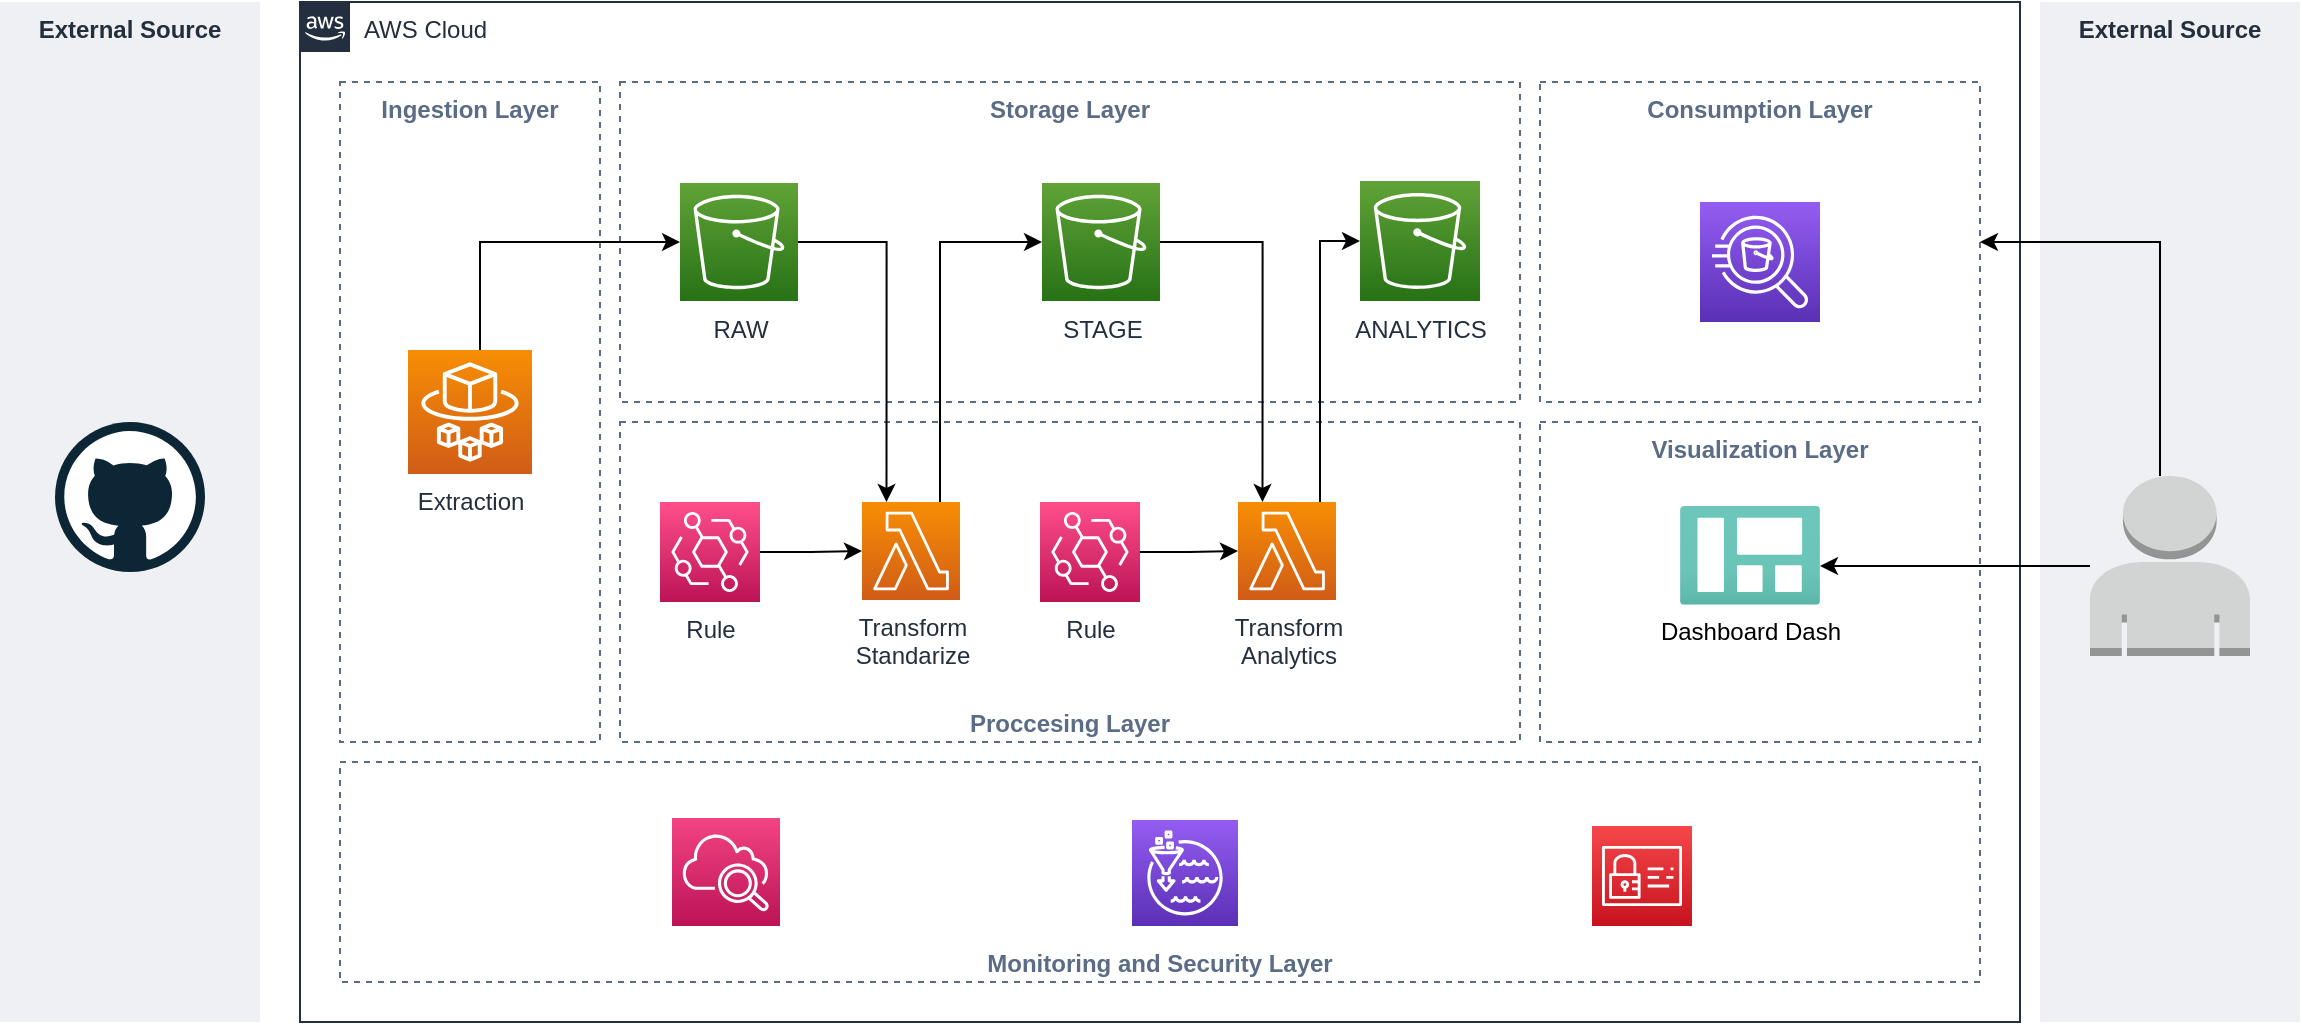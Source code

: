 <mxfile version="20.7.4" type="device" pages="4"><diagram id="33RznSQVpfEAPzPeGFZ_" name="1-architecture"><mxGraphModel dx="2284" dy="778" grid="1" gridSize="10" guides="1" tooltips="1" connect="1" arrows="1" fold="1" page="1" pageScale="1" pageWidth="850" pageHeight="1100" math="0" shadow="0"><root><mxCell id="0"/><mxCell id="1" parent="0"/><mxCell id="nJi-VHl4mWvmM4uqkqEZ-1" value="AWS Cloud" style="points=[[0,0],[0.25,0],[0.5,0],[0.75,0],[1,0],[1,0.25],[1,0.5],[1,0.75],[1,1],[0.75,1],[0.5,1],[0.25,1],[0,1],[0,0.75],[0,0.5],[0,0.25]];outlineConnect=0;gradientColor=none;html=1;whiteSpace=wrap;fontSize=12;fontStyle=0;container=1;pointerEvents=0;collapsible=0;recursiveResize=0;shape=mxgraph.aws4.group;grIcon=mxgraph.aws4.group_aws_cloud_alt;strokeColor=#232F3E;fillColor=none;verticalAlign=top;align=left;spacingLeft=30;fontColor=#232F3E;dashed=0;" parent="1" vertex="1"><mxGeometry x="90" y="70" width="860" height="510" as="geometry"/></mxCell><mxCell id="nJi-VHl4mWvmM4uqkqEZ-3" value="Ingestion Layer" style="fillColor=none;strokeColor=#5A6C86;dashed=1;verticalAlign=top;fontStyle=1;fontColor=#5A6C86;" parent="nJi-VHl4mWvmM4uqkqEZ-1" vertex="1"><mxGeometry x="20" y="40" width="130" height="330" as="geometry"/></mxCell><mxCell id="nJi-VHl4mWvmM4uqkqEZ-4" value="Storage Layer" style="fillColor=none;strokeColor=#5A6C86;dashed=1;verticalAlign=top;fontStyle=1;fontColor=#5A6C86;" parent="nJi-VHl4mWvmM4uqkqEZ-1" vertex="1"><mxGeometry x="160" y="40" width="450" height="160" as="geometry"/></mxCell><mxCell id="nJi-VHl4mWvmM4uqkqEZ-5" value="Proccesing Layer" style="fillColor=none;strokeColor=#5A6C86;dashed=1;verticalAlign=bottom;fontStyle=1;fontColor=#5A6C86;" parent="nJi-VHl4mWvmM4uqkqEZ-1" vertex="1"><mxGeometry x="160" y="210" width="450" height="160" as="geometry"/></mxCell><mxCell id="nJi-VHl4mWvmM4uqkqEZ-6" value="Consumption Layer" style="fillColor=none;strokeColor=#5A6C86;dashed=1;verticalAlign=top;fontStyle=1;fontColor=#5A6C86;" parent="nJi-VHl4mWvmM4uqkqEZ-1" vertex="1"><mxGeometry x="620" y="40" width="220" height="160" as="geometry"/></mxCell><mxCell id="nJi-VHl4mWvmM4uqkqEZ-7" value="Visualization Layer" style="fillColor=none;strokeColor=#5A6C86;dashed=1;verticalAlign=top;fontStyle=1;fontColor=#5A6C86;" parent="nJi-VHl4mWvmM4uqkqEZ-1" vertex="1"><mxGeometry x="620" y="210" width="220" height="160" as="geometry"/></mxCell><mxCell id="UvIXe45ZHgewh14DKnzs-14" style="edgeStyle=orthogonalEdgeStyle;rounded=0;orthogonalLoop=1;jettySize=auto;html=1;entryX=0.25;entryY=0;entryDx=0;entryDy=0;entryPerimeter=0;" parent="nJi-VHl4mWvmM4uqkqEZ-1" source="nJi-VHl4mWvmM4uqkqEZ-10" target="nJi-VHl4mWvmM4uqkqEZ-14" edge="1"><mxGeometry relative="1" as="geometry"/></mxCell><mxCell id="nJi-VHl4mWvmM4uqkqEZ-10" value="RAW" style="sketch=0;points=[[0,0,0],[0.25,0,0],[0.5,0,0],[0.75,0,0],[1,0,0],[0,1,0],[0.25,1,0],[0.5,1,0],[0.75,1,0],[1,1,0],[0,0.25,0],[0,0.5,0],[0,0.75,0],[1,0.25,0],[1,0.5,0],[1,0.75,0]];outlineConnect=0;fontColor=#232F3E;gradientColor=#60A337;gradientDirection=north;fillColor=#277116;strokeColor=#ffffff;dashed=0;verticalLabelPosition=bottom;verticalAlign=top;align=center;html=1;fontSize=12;fontStyle=0;aspect=fixed;shape=mxgraph.aws4.resourceIcon;resIcon=mxgraph.aws4.s3;" parent="nJi-VHl4mWvmM4uqkqEZ-1" vertex="1"><mxGeometry x="190" y="90.5" width="59" height="59" as="geometry"/></mxCell><mxCell id="UvIXe45ZHgewh14DKnzs-16" style="edgeStyle=orthogonalEdgeStyle;rounded=0;orthogonalLoop=1;jettySize=auto;html=1;entryX=0.25;entryY=0;entryDx=0;entryDy=0;entryPerimeter=0;" parent="nJi-VHl4mWvmM4uqkqEZ-1" source="nJi-VHl4mWvmM4uqkqEZ-11" target="nJi-VHl4mWvmM4uqkqEZ-19" edge="1"><mxGeometry relative="1" as="geometry"/></mxCell><mxCell id="nJi-VHl4mWvmM4uqkqEZ-11" value="STAGE" style="sketch=0;points=[[0,0,0],[0.25,0,0],[0.5,0,0],[0.75,0,0],[1,0,0],[0,1,0],[0.25,1,0],[0.5,1,0],[0.75,1,0],[1,1,0],[0,0.25,0],[0,0.5,0],[0,0.75,0],[1,0.25,0],[1,0.5,0],[1,0.75,0]];outlineConnect=0;fontColor=#232F3E;gradientColor=#60A337;gradientDirection=north;fillColor=#277116;strokeColor=#ffffff;dashed=0;verticalLabelPosition=bottom;verticalAlign=top;align=center;html=1;fontSize=12;fontStyle=0;aspect=fixed;shape=mxgraph.aws4.resourceIcon;resIcon=mxgraph.aws4.s3;" parent="nJi-VHl4mWvmM4uqkqEZ-1" vertex="1"><mxGeometry x="371" y="90.5" width="59" height="59" as="geometry"/></mxCell><mxCell id="nJi-VHl4mWvmM4uqkqEZ-12" value="ANALYTICS" style="sketch=0;points=[[0,0,0],[0.25,0,0],[0.5,0,0],[0.75,0,0],[1,0,0],[0,1,0],[0.25,1,0],[0.5,1,0],[0.75,1,0],[1,1,0],[0,0.25,0],[0,0.5,0],[0,0.75,0],[1,0.25,0],[1,0.5,0],[1,0.75,0]];outlineConnect=0;fontColor=#232F3E;gradientColor=#60A337;gradientDirection=north;fillColor=#277116;strokeColor=#ffffff;dashed=0;verticalLabelPosition=bottom;verticalAlign=top;align=center;html=1;fontSize=12;fontStyle=0;aspect=fixed;shape=mxgraph.aws4.resourceIcon;resIcon=mxgraph.aws4.s3;" parent="nJi-VHl4mWvmM4uqkqEZ-1" vertex="1"><mxGeometry x="530" y="89.5" width="60" height="60" as="geometry"/></mxCell><mxCell id="UvIXe45ZHgewh14DKnzs-15" style="edgeStyle=orthogonalEdgeStyle;rounded=0;orthogonalLoop=1;jettySize=auto;html=1;entryX=0;entryY=0.5;entryDx=0;entryDy=0;entryPerimeter=0;" parent="nJi-VHl4mWvmM4uqkqEZ-1" source="nJi-VHl4mWvmM4uqkqEZ-14" target="nJi-VHl4mWvmM4uqkqEZ-11" edge="1"><mxGeometry relative="1" as="geometry"><Array as="points"><mxPoint x="320" y="120"/></Array></mxGeometry></mxCell><mxCell id="nJi-VHl4mWvmM4uqkqEZ-14" value="Transform&lt;br&gt;Standarize" style="sketch=0;points=[[0,0,0],[0.25,0,0],[0.5,0,0],[0.75,0,0],[1,0,0],[0,1,0],[0.25,1,0],[0.5,1,0],[0.75,1,0],[1,1,0],[0,0.25,0],[0,0.5,0],[0,0.75,0],[1,0.25,0],[1,0.5,0],[1,0.75,0]];outlineConnect=0;fontColor=#232F3E;gradientColor=#F78E04;gradientDirection=north;fillColor=#D05C17;strokeColor=#ffffff;dashed=0;verticalLabelPosition=bottom;verticalAlign=top;align=center;html=1;fontSize=12;fontStyle=0;aspect=fixed;shape=mxgraph.aws4.resourceIcon;resIcon=mxgraph.aws4.lambda;" parent="nJi-VHl4mWvmM4uqkqEZ-1" vertex="1"><mxGeometry x="281" y="250" width="49" height="49" as="geometry"/></mxCell><mxCell id="UvIXe45ZHgewh14DKnzs-17" style="edgeStyle=orthogonalEdgeStyle;rounded=0;orthogonalLoop=1;jettySize=auto;html=1;entryX=0;entryY=0.5;entryDx=0;entryDy=0;entryPerimeter=0;" parent="nJi-VHl4mWvmM4uqkqEZ-1" source="nJi-VHl4mWvmM4uqkqEZ-19" target="nJi-VHl4mWvmM4uqkqEZ-12" edge="1"><mxGeometry relative="1" as="geometry"><Array as="points"><mxPoint x="510" y="120"/></Array></mxGeometry></mxCell><mxCell id="nJi-VHl4mWvmM4uqkqEZ-19" value="Transform&lt;br&gt;Analytics" style="sketch=0;points=[[0,0,0],[0.25,0,0],[0.5,0,0],[0.75,0,0],[1,0,0],[0,1,0],[0.25,1,0],[0.5,1,0],[0.75,1,0],[1,1,0],[0,0.25,0],[0,0.5,0],[0,0.75,0],[1,0.25,0],[1,0.5,0],[1,0.75,0]];outlineConnect=0;fontColor=#232F3E;gradientColor=#F78E04;gradientDirection=north;fillColor=#D05C17;strokeColor=#ffffff;dashed=0;verticalLabelPosition=bottom;verticalAlign=top;align=center;html=1;fontSize=12;fontStyle=0;aspect=fixed;shape=mxgraph.aws4.resourceIcon;resIcon=mxgraph.aws4.lambda;" parent="nJi-VHl4mWvmM4uqkqEZ-1" vertex="1"><mxGeometry x="469" y="250" width="49" height="49" as="geometry"/></mxCell><mxCell id="UvIXe45ZHgewh14DKnzs-1" value="Monitoring and Security Layer" style="fillColor=none;strokeColor=#5A6C86;dashed=1;verticalAlign=bottom;fontStyle=1;fontColor=#5A6C86;" parent="nJi-VHl4mWvmM4uqkqEZ-1" vertex="1"><mxGeometry x="20" y="380" width="820" height="110" as="geometry"/></mxCell><mxCell id="UvIXe45ZHgewh14DKnzs-3" style="edgeStyle=orthogonalEdgeStyle;rounded=0;orthogonalLoop=1;jettySize=auto;html=1;entryX=0;entryY=0.5;entryDx=0;entryDy=0;entryPerimeter=0;" parent="nJi-VHl4mWvmM4uqkqEZ-1" source="UvIXe45ZHgewh14DKnzs-2" target="nJi-VHl4mWvmM4uqkqEZ-10" edge="1"><mxGeometry relative="1" as="geometry"><Array as="points"><mxPoint x="90" y="120"/></Array></mxGeometry></mxCell><mxCell id="UvIXe45ZHgewh14DKnzs-2" value="Extraction" style="sketch=0;points=[[0,0,0],[0.25,0,0],[0.5,0,0],[0.75,0,0],[1,0,0],[0,1,0],[0.25,1,0],[0.5,1,0],[0.75,1,0],[1,1,0],[0,0.25,0],[0,0.5,0],[0,0.75,0],[1,0.25,0],[1,0.5,0],[1,0.75,0]];outlineConnect=0;fontColor=#232F3E;gradientColor=#F78E04;gradientDirection=north;fillColor=#D05C17;strokeColor=#ffffff;dashed=0;verticalLabelPosition=bottom;verticalAlign=top;align=center;html=1;fontSize=12;fontStyle=0;aspect=fixed;shape=mxgraph.aws4.resourceIcon;resIcon=mxgraph.aws4.fargate;" parent="nJi-VHl4mWvmM4uqkqEZ-1" vertex="1"><mxGeometry x="54" y="174" width="62" height="62" as="geometry"/></mxCell><mxCell id="UvIXe45ZHgewh14DKnzs-5" style="edgeStyle=orthogonalEdgeStyle;rounded=0;orthogonalLoop=1;jettySize=auto;html=1;" parent="nJi-VHl4mWvmM4uqkqEZ-1" source="UvIXe45ZHgewh14DKnzs-4" target="nJi-VHl4mWvmM4uqkqEZ-14" edge="1"><mxGeometry relative="1" as="geometry"/></mxCell><mxCell id="UvIXe45ZHgewh14DKnzs-4" value="Rule" style="sketch=0;points=[[0,0,0],[0.25,0,0],[0.5,0,0],[0.75,0,0],[1,0,0],[0,1,0],[0.25,1,0],[0.5,1,0],[0.75,1,0],[1,1,0],[0,0.25,0],[0,0.5,0],[0,0.75,0],[1,0.25,0],[1,0.5,0],[1,0.75,0]];outlineConnect=0;fontColor=#232F3E;gradientColor=#FF4F8B;gradientDirection=north;fillColor=#BC1356;strokeColor=#ffffff;dashed=0;verticalLabelPosition=bottom;verticalAlign=top;align=center;html=1;fontSize=12;fontStyle=0;aspect=fixed;shape=mxgraph.aws4.resourceIcon;resIcon=mxgraph.aws4.eventbridge;" parent="nJi-VHl4mWvmM4uqkqEZ-1" vertex="1"><mxGeometry x="180" y="250" width="50" height="50" as="geometry"/></mxCell><mxCell id="UvIXe45ZHgewh14DKnzs-7" style="edgeStyle=orthogonalEdgeStyle;rounded=0;orthogonalLoop=1;jettySize=auto;html=1;" parent="nJi-VHl4mWvmM4uqkqEZ-1" source="UvIXe45ZHgewh14DKnzs-6" target="nJi-VHl4mWvmM4uqkqEZ-19" edge="1"><mxGeometry relative="1" as="geometry"/></mxCell><mxCell id="UvIXe45ZHgewh14DKnzs-6" value="Rule" style="sketch=0;points=[[0,0,0],[0.25,0,0],[0.5,0,0],[0.75,0,0],[1,0,0],[0,1,0],[0.25,1,0],[0.5,1,0],[0.75,1,0],[1,1,0],[0,0.25,0],[0,0.5,0],[0,0.75,0],[1,0.25,0],[1,0.5,0],[1,0.75,0]];outlineConnect=0;fontColor=#232F3E;gradientColor=#FF4F8B;gradientDirection=north;fillColor=#BC1356;strokeColor=#ffffff;dashed=0;verticalLabelPosition=bottom;verticalAlign=top;align=center;html=1;fontSize=12;fontStyle=0;aspect=fixed;shape=mxgraph.aws4.resourceIcon;resIcon=mxgraph.aws4.eventbridge;" parent="nJi-VHl4mWvmM4uqkqEZ-1" vertex="1"><mxGeometry x="370" y="250" width="50" height="50" as="geometry"/></mxCell><mxCell id="UvIXe45ZHgewh14DKnzs-8" value="" style="sketch=0;points=[[0,0,0],[0.25,0,0],[0.5,0,0],[0.75,0,0],[1,0,0],[0,1,0],[0.25,1,0],[0.5,1,0],[0.75,1,0],[1,1,0],[0,0.25,0],[0,0.5,0],[0,0.75,0],[1,0.25,0],[1,0.5,0],[1,0.75,0]];points=[[0,0,0],[0.25,0,0],[0.5,0,0],[0.75,0,0],[1,0,0],[0,1,0],[0.25,1,0],[0.5,1,0],[0.75,1,0],[1,1,0],[0,0.25,0],[0,0.5,0],[0,0.75,0],[1,0.25,0],[1,0.5,0],[1,0.75,0]];outlineConnect=0;fontColor=#232F3E;gradientColor=#F34482;gradientDirection=north;fillColor=#BC1356;strokeColor=#ffffff;dashed=0;verticalLabelPosition=bottom;verticalAlign=top;align=center;html=1;fontSize=12;fontStyle=0;aspect=fixed;shape=mxgraph.aws4.resourceIcon;resIcon=mxgraph.aws4.cloudwatch_2;" parent="nJi-VHl4mWvmM4uqkqEZ-1" vertex="1"><mxGeometry x="186" y="408" width="54" height="54" as="geometry"/></mxCell><mxCell id="UvIXe45ZHgewh14DKnzs-9" value="" style="sketch=0;points=[[0,0,0],[0.25,0,0],[0.5,0,0],[0.75,0,0],[1,0,0],[0,1,0],[0.25,1,0],[0.5,1,0],[0.75,1,0],[1,1,0],[0,0.25,0],[0,0.5,0],[0,0.75,0],[1,0.25,0],[1,0.5,0],[1,0.75,0]];outlineConnect=0;fontColor=#232F3E;gradientColor=#945DF2;gradientDirection=north;fillColor=#5A30B5;strokeColor=#ffffff;dashed=0;verticalLabelPosition=bottom;verticalAlign=top;align=center;html=1;fontSize=12;fontStyle=0;aspect=fixed;shape=mxgraph.aws4.resourceIcon;resIcon=mxgraph.aws4.lake_formation;" parent="nJi-VHl4mWvmM4uqkqEZ-1" vertex="1"><mxGeometry x="416" y="409" width="53" height="53" as="geometry"/></mxCell><mxCell id="UvIXe45ZHgewh14DKnzs-10" value="" style="sketch=0;points=[[0,0,0],[0.25,0,0],[0.5,0,0],[0.75,0,0],[1,0,0],[0,1,0],[0.25,1,0],[0.5,1,0],[0.75,1,0],[1,1,0],[0,0.25,0],[0,0.5,0],[0,0.75,0],[1,0.25,0],[1,0.5,0],[1,0.75,0]];outlineConnect=0;fontColor=#232F3E;gradientColor=#F54749;gradientDirection=north;fillColor=#C7131F;strokeColor=#ffffff;dashed=0;verticalLabelPosition=bottom;verticalAlign=top;align=center;html=1;fontSize=12;fontStyle=0;aspect=fixed;shape=mxgraph.aws4.resourceIcon;resIcon=mxgraph.aws4.identity_and_access_management;" parent="nJi-VHl4mWvmM4uqkqEZ-1" vertex="1"><mxGeometry x="646" y="412" width="50" height="50" as="geometry"/></mxCell><mxCell id="UvIXe45ZHgewh14DKnzs-19" value="" style="sketch=0;points=[[0,0,0],[0.25,0,0],[0.5,0,0],[0.75,0,0],[1,0,0],[0,1,0],[0.25,1,0],[0.5,1,0],[0.75,1,0],[1,1,0],[0,0.25,0],[0,0.5,0],[0,0.75,0],[1,0.25,0],[1,0.5,0],[1,0.75,0]];outlineConnect=0;fontColor=#232F3E;gradientColor=#945DF2;gradientDirection=north;fillColor=#5A30B5;strokeColor=#ffffff;dashed=0;verticalLabelPosition=bottom;verticalAlign=top;align=center;html=1;fontSize=12;fontStyle=0;aspect=fixed;shape=mxgraph.aws4.resourceIcon;resIcon=mxgraph.aws4.athena;" parent="nJi-VHl4mWvmM4uqkqEZ-1" vertex="1"><mxGeometry x="700" y="100" width="60" height="60" as="geometry"/></mxCell><mxCell id="_mSdmHYtTw3o3h537AdJ-1" value="Dashboard Dash" style="aspect=fixed;html=1;points=[];align=center;image;fontSize=12;image=img/lib/azure2/general/Dashboard.svg;" vertex="1" parent="nJi-VHl4mWvmM4uqkqEZ-1"><mxGeometry x="690" y="252" width="70" height="49.41" as="geometry"/></mxCell><mxCell id="nJi-VHl4mWvmM4uqkqEZ-2" value="External Source" style="fillColor=#EFF0F3;strokeColor=none;dashed=0;verticalAlign=top;fontStyle=1;fontColor=#232F3D;" parent="1" vertex="1"><mxGeometry x="-60" y="70" width="130" height="510" as="geometry"/></mxCell><mxCell id="nJi-VHl4mWvmM4uqkqEZ-9" value="" style="dashed=0;outlineConnect=0;html=1;align=center;labelPosition=center;verticalLabelPosition=bottom;verticalAlign=top;shape=mxgraph.weblogos.github" parent="1" vertex="1"><mxGeometry x="-32.5" y="280" width="75" height="75" as="geometry"/></mxCell><mxCell id="UvIXe45ZHgewh14DKnzs-22" value="External Source" style="fillColor=#EFF0F3;strokeColor=none;dashed=0;verticalAlign=top;fontStyle=1;fontColor=#232F3D;" parent="1" vertex="1"><mxGeometry x="960" y="70" width="130" height="510" as="geometry"/></mxCell><mxCell id="UvIXe45ZHgewh14DKnzs-27" style="edgeStyle=orthogonalEdgeStyle;rounded=0;orthogonalLoop=1;jettySize=auto;html=1;" parent="1" source="UvIXe45ZHgewh14DKnzs-26" edge="1"><mxGeometry relative="1" as="geometry"><mxPoint x="850" y="352" as="targetPoint"/></mxGeometry></mxCell><mxCell id="UvIXe45ZHgewh14DKnzs-28" style="edgeStyle=orthogonalEdgeStyle;rounded=0;orthogonalLoop=1;jettySize=auto;html=1;entryX=1;entryY=0.5;entryDx=0;entryDy=0;" parent="1" source="UvIXe45ZHgewh14DKnzs-26" target="nJi-VHl4mWvmM4uqkqEZ-6" edge="1"><mxGeometry relative="1" as="geometry"><Array as="points"><mxPoint x="1020" y="190"/></Array></mxGeometry></mxCell><mxCell id="UvIXe45ZHgewh14DKnzs-26" value="" style="outlineConnect=0;dashed=0;verticalLabelPosition=bottom;verticalAlign=top;align=center;html=1;shape=mxgraph.aws3.user;fillColor=#D2D3D3;gradientColor=none;" parent="1" vertex="1"><mxGeometry x="985" y="307" width="80" height="90" as="geometry"/></mxCell></root></mxGraphModel></diagram><diagram id="5z3T5oDUw84DNnioD6wg" name="2-data-ingestion"><mxGraphModel dx="1434" dy="778" grid="1" gridSize="10" guides="1" tooltips="1" connect="1" arrows="1" fold="1" page="1" pageScale="1" pageWidth="850" pageHeight="1100" math="0" shadow="0"><root><mxCell id="0"/><mxCell id="1" parent="0"/><mxCell id="eD1Ydkd0x1LSsKFn65NP-1" value="Source" style="fillColor=#EFF0F3;strokeColor=none;dashed=0;verticalAlign=top;fontStyle=1;fontColor=#232F3D;fontSize=15;" parent="1" vertex="1"><mxGeometry x="40" y="90" width="130" height="280" as="geometry"/></mxCell><mxCell id="eD1Ydkd0x1LSsKFn65NP-2" value="Data Ingestion Process" style="fillColor=none;strokeColor=#5A6C86;dashed=1;verticalAlign=top;fontStyle=1;fontColor=#5A6C86;fontSize=15;" parent="1" vertex="1"><mxGeometry x="180" y="90" width="530" height="280" as="geometry"/></mxCell><mxCell id="eD1Ydkd0x1LSsKFn65NP-5" style="edgeStyle=orthogonalEdgeStyle;rounded=0;orthogonalLoop=1;jettySize=auto;html=1;" parent="1" source="eD1Ydkd0x1LSsKFn65NP-3" target="eD1Ydkd0x1LSsKFn65NP-4" edge="1"><mxGeometry relative="1" as="geometry"/></mxCell><mxCell id="eD1Ydkd0x1LSsKFn65NP-3" value="stats-bomb" style="dashed=0;outlineConnect=0;html=1;align=center;labelPosition=center;verticalLabelPosition=bottom;verticalAlign=top;shape=mxgraph.weblogos.github" parent="1" vertex="1"><mxGeometry x="68" y="193" width="75" height="75" as="geometry"/></mxCell><mxCell id="eD1Ydkd0x1LSsKFn65NP-7" style="edgeStyle=orthogonalEdgeStyle;rounded=0;orthogonalLoop=1;jettySize=auto;html=1;entryX=0;entryY=0.5;entryDx=0;entryDy=0;" parent="1" source="eD1Ydkd0x1LSsKFn65NP-4" target="eD1Ydkd0x1LSsKFn65NP-6" edge="1"><mxGeometry relative="1" as="geometry"/></mxCell><mxCell id="eD1Ydkd0x1LSsKFn65NP-4" value="Repository Clone" style="rounded=0;whiteSpace=wrap;html=1;" parent="1" vertex="1"><mxGeometry x="200" y="195" width="90" height="70" as="geometry"/></mxCell><mxCell id="eD1Ydkd0x1LSsKFn65NP-9" style="edgeStyle=orthogonalEdgeStyle;rounded=0;orthogonalLoop=1;jettySize=auto;html=1;" parent="1" source="eD1Ydkd0x1LSsKFn65NP-6" target="eD1Ydkd0x1LSsKFn65NP-8" edge="1"><mxGeometry relative="1" as="geometry"/></mxCell><mxCell id="eD1Ydkd0x1LSsKFn65NP-6" value="Check last files commited on repository" style="rounded=0;whiteSpace=wrap;html=1;" parent="1" vertex="1"><mxGeometry x="335" y="195" width="90" height="70" as="geometry"/></mxCell><mxCell id="eD1Ydkd0x1LSsKFn65NP-11" style="edgeStyle=orthogonalEdgeStyle;rounded=0;orthogonalLoop=1;jettySize=auto;html=1;" parent="1" source="eD1Ydkd0x1LSsKFn65NP-8" target="eD1Ydkd0x1LSsKFn65NP-10" edge="1"><mxGeometry relative="1" as="geometry"/></mxCell><mxCell id="eD1Ydkd0x1LSsKFn65NP-8" value="Get last files on repository" style="rounded=0;whiteSpace=wrap;html=1;" parent="1" vertex="1"><mxGeometry x="470" y="195.5" width="90" height="70" as="geometry"/></mxCell><mxCell id="eD1Ydkd0x1LSsKFn65NP-10" value="Upload them on Raw Layer" style="rounded=0;whiteSpace=wrap;html=1;" parent="1" vertex="1"><mxGeometry x="610" y="195" width="90" height="70" as="geometry"/></mxCell><mxCell id="SikzRUb37KQtTRxWqR_R-1" value="" style="aspect=fixed;html=1;points=[];align=center;image;fontSize=12;image=img/lib/azure2/general/Code.svg;" parent="1" vertex="1"><mxGeometry x="260" y="250" width="36.92" height="30" as="geometry"/></mxCell><mxCell id="SikzRUb37KQtTRxWqR_R-2" value="" style="aspect=fixed;html=1;points=[];align=center;image;fontSize=12;image=img/lib/azure2/general/Code.svg;" parent="1" vertex="1"><mxGeometry x="407" y="250" width="36.92" height="30" as="geometry"/></mxCell><mxCell id="SikzRUb37KQtTRxWqR_R-3" value="" style="aspect=fixed;html=1;points=[];align=center;image;fontSize=12;image=img/lib/azure2/general/Code.svg;" parent="1" vertex="1"><mxGeometry x="540" y="250" width="36.92" height="30" as="geometry"/></mxCell><mxCell id="SikzRUb37KQtTRxWqR_R-5" value="" style="outlineConnect=0;dashed=0;verticalLabelPosition=bottom;verticalAlign=top;align=center;html=1;shape=mxgraph.aws3.cli;fillColor=#444444;gradientColor=none;fontSize=15;" parent="1" vertex="1"><mxGeometry x="670" y="244" width="38" height="42" as="geometry"/></mxCell><mxCell id="SikzRUb37KQtTRxWqR_R-6" value="" style="sketch=0;points=[[0,0,0],[0.25,0,0],[0.5,0,0],[0.75,0,0],[1,0,0],[0,1,0],[0.25,1,0],[0.5,1,0],[0.75,1,0],[1,1,0],[0,0.25,0],[0,0.5,0],[0,0.75,0],[1,0.25,0],[1,0.5,0],[1,0.75,0]];outlineConnect=0;fontColor=#232F3E;gradientColor=#F78E04;gradientDirection=north;fillColor=#D05C17;strokeColor=#ffffff;dashed=0;verticalLabelPosition=bottom;verticalAlign=top;align=center;html=1;fontSize=12;fontStyle=0;aspect=fixed;shape=mxgraph.aws4.resourceIcon;resIcon=mxgraph.aws4.fargate;" parent="1" vertex="1"><mxGeometry x="670" y="330" width="40" height="40" as="geometry"/></mxCell></root></mxGraphModel></diagram><diagram id="t-3Tmk_LLzfyrTkZ512d" name="Process A"><mxGraphModel dx="1434" dy="778" grid="1" gridSize="10" guides="1" tooltips="1" connect="1" arrows="1" fold="1" page="1" pageScale="1" pageWidth="850" pageHeight="1100" math="0" shadow="0"><root><mxCell id="0"/><mxCell id="1" parent="0"/><mxCell id="Nb_bXj-X6apgDof0l2O5-1" value="Data Process To Stage Layer" style="fillColor=none;strokeColor=#5A6C86;dashed=1;verticalAlign=top;fontStyle=1;fontColor=#5A6C86;fontSize=15;" parent="1" vertex="1"><mxGeometry x="50" y="90" width="800" height="170" as="geometry"/></mxCell><mxCell id="Nb_bXj-X6apgDof0l2O5-2" style="edgeStyle=orthogonalEdgeStyle;rounded=0;orthogonalLoop=1;jettySize=auto;html=1;entryX=0;entryY=0.5;entryDx=0;entryDy=0;" parent="1" source="Nb_bXj-X6apgDof0l2O5-3" target="Nb_bXj-X6apgDof0l2O5-5" edge="1"><mxGeometry relative="1" as="geometry"/></mxCell><mxCell id="Nb_bXj-X6apgDof0l2O5-3" value="Map all files from datafeed" style="rounded=0;whiteSpace=wrap;html=1;" parent="1" vertex="1"><mxGeometry x="200" y="150" width="90" height="70" as="geometry"/></mxCell><mxCell id="Nb_bXj-X6apgDof0l2O5-4" style="edgeStyle=orthogonalEdgeStyle;rounded=0;orthogonalLoop=1;jettySize=auto;html=1;" parent="1" source="Nb_bXj-X6apgDof0l2O5-5" target="Nb_bXj-X6apgDof0l2O5-7" edge="1"><mxGeometry relative="1" as="geometry"/></mxCell><mxCell id="Nb_bXj-X6apgDof0l2O5-5" value="Read all files from datafeed into Pandas Dataframe" style="rounded=0;whiteSpace=wrap;html=1;" parent="1" vertex="1"><mxGeometry x="335" y="150" width="90" height="70" as="geometry"/></mxCell><mxCell id="Nb_bXj-X6apgDof0l2O5-6" style="edgeStyle=orthogonalEdgeStyle;rounded=0;orthogonalLoop=1;jettySize=auto;html=1;" parent="1" source="Nb_bXj-X6apgDof0l2O5-7" target="Nb_bXj-X6apgDof0l2O5-8" edge="1"><mxGeometry relative="1" as="geometry"/></mxCell><mxCell id="Nb_bXj-X6apgDof0l2O5-7" value="Split dict columns on Pandas Dataframe" style="rounded=0;whiteSpace=wrap;html=1;" parent="1" vertex="1"><mxGeometry x="470" y="150" width="90" height="70" as="geometry"/></mxCell><mxCell id="b4B0ndrItHa1-E_RhtBk-1" style="edgeStyle=orthogonalEdgeStyle;rounded=0;orthogonalLoop=1;jettySize=auto;html=1;fontSize=15;" parent="1" source="Nb_bXj-X6apgDof0l2O5-8" target="Nb_bXj-X6apgDof0l2O5-9" edge="1"><mxGeometry relative="1" as="geometry"/></mxCell><mxCell id="Nb_bXj-X6apgDof0l2O5-8" value="Create Partition Column on dataframe" style="rounded=0;whiteSpace=wrap;html=1;" parent="1" vertex="1"><mxGeometry x="610" y="150" width="90" height="70" as="geometry"/></mxCell><mxCell id="Nb_bXj-X6apgDof0l2O5-9" value="Stored Data standarized into Stage Layer" style="rounded=0;whiteSpace=wrap;html=1;" parent="1" vertex="1"><mxGeometry x="740" y="150" width="90" height="70" as="geometry"/></mxCell><mxCell id="NMYtTjmRBd8K_hT0j7t9-1" value="" style="outlineConnect=0;dashed=0;verticalLabelPosition=bottom;verticalAlign=top;align=center;html=1;shape=mxgraph.aws3.lambda_function;fillColor=#F58534;gradientColor=none;fontSize=15;" parent="1" vertex="1"><mxGeometry x="270" y="200" width="30" height="30" as="geometry"/></mxCell><mxCell id="NMYtTjmRBd8K_hT0j7t9-2" value="" style="outlineConnect=0;dashed=0;verticalLabelPosition=bottom;verticalAlign=top;align=center;html=1;shape=mxgraph.aws3.lambda_function;fillColor=#F58534;gradientColor=none;fontSize=15;" parent="1" vertex="1"><mxGeometry x="410" y="200" width="30" height="30" as="geometry"/></mxCell><mxCell id="NMYtTjmRBd8K_hT0j7t9-3" value="" style="outlineConnect=0;dashed=0;verticalLabelPosition=bottom;verticalAlign=top;align=center;html=1;shape=mxgraph.aws3.lambda_function;fillColor=#F58534;gradientColor=none;fontSize=15;" parent="1" vertex="1"><mxGeometry x="550" y="200" width="30" height="30" as="geometry"/></mxCell><mxCell id="NMYtTjmRBd8K_hT0j7t9-4" value="" style="outlineConnect=0;dashed=0;verticalLabelPosition=bottom;verticalAlign=top;align=center;html=1;shape=mxgraph.aws3.lambda_function;fillColor=#F58534;gradientColor=none;fontSize=15;" parent="1" vertex="1"><mxGeometry x="680" y="200" width="30" height="30" as="geometry"/></mxCell><mxCell id="NMYtTjmRBd8K_hT0j7t9-6" value="" style="sketch=0;points=[[0,0,0],[0.25,0,0],[0.5,0,0],[0.75,0,0],[1,0,0],[0,1,0],[0.25,1,0],[0.5,1,0],[0.75,1,0],[1,1,0],[0,0.25,0],[0,0.5,0],[0,0.75,0],[1,0.25,0],[1,0.5,0],[1,0.75,0]];outlineConnect=0;fontColor=#232F3E;gradientColor=#60A337;gradientDirection=north;fillColor=#277116;strokeColor=#ffffff;dashed=0;verticalLabelPosition=bottom;verticalAlign=top;align=center;html=1;fontSize=12;fontStyle=0;aspect=fixed;shape=mxgraph.aws4.resourceIcon;resIcon=mxgraph.aws4.s3;" parent="1" vertex="1"><mxGeometry x="813" y="200" width="30" height="30" as="geometry"/></mxCell><mxCell id="NMYtTjmRBd8K_hT0j7t9-8" style="edgeStyle=orthogonalEdgeStyle;rounded=0;orthogonalLoop=1;jettySize=auto;html=1;entryX=0;entryY=0.5;entryDx=0;entryDy=0;fontSize=15;" parent="1" source="NMYtTjmRBd8K_hT0j7t9-7" target="Nb_bXj-X6apgDof0l2O5-3" edge="1"><mxGeometry relative="1" as="geometry"/></mxCell><mxCell id="NMYtTjmRBd8K_hT0j7t9-7" value="Start execution based on Rule" style="rounded=0;whiteSpace=wrap;html=1;" parent="1" vertex="1"><mxGeometry x="70" y="150" width="90" height="70" as="geometry"/></mxCell><mxCell id="NMYtTjmRBd8K_hT0j7t9-9" value="" style="sketch=0;points=[[0,0,0],[0.25,0,0],[0.5,0,0],[0.75,0,0],[1,0,0],[0,1,0],[0.25,1,0],[0.5,1,0],[0.75,1,0],[1,1,0],[0,0.25,0],[0,0.5,0],[0,0.75,0],[1,0.25,0],[1,0.5,0],[1,0.75,0]];outlineConnect=0;fontColor=#232F3E;gradientColor=#FF4F8B;gradientDirection=north;fillColor=#BC1356;strokeColor=#ffffff;dashed=0;verticalLabelPosition=bottom;verticalAlign=top;align=center;html=1;fontSize=12;fontStyle=0;aspect=fixed;shape=mxgraph.aws4.resourceIcon;resIcon=mxgraph.aws4.eventbridge;" parent="1" vertex="1"><mxGeometry x="140" y="200" width="30" height="30" as="geometry"/></mxCell></root></mxGraphModel></diagram><diagram name="Process B" id="2FMiNzqc8tED7bToNUmi"><mxGraphModel dx="1434" dy="778" grid="1" gridSize="10" guides="1" tooltips="1" connect="1" arrows="1" fold="1" page="1" pageScale="1" pageWidth="850" pageHeight="1100" math="0" shadow="0"><root><mxCell id="GEPb_Q1WufRUaWvyM-u6-0"/><mxCell id="GEPb_Q1WufRUaWvyM-u6-1" parent="GEPb_Q1WufRUaWvyM-u6-0"/><mxCell id="GEPb_Q1WufRUaWvyM-u6-2" value="Data Process To Analytics Layer" style="fillColor=none;strokeColor=#5A6C86;dashed=1;verticalAlign=top;fontStyle=1;fontColor=#5A6C86;fontSize=15;" parent="GEPb_Q1WufRUaWvyM-u6-1" vertex="1"><mxGeometry x="50" y="90" width="670" height="170" as="geometry"/></mxCell><mxCell id="GEPb_Q1WufRUaWvyM-u6-3" style="edgeStyle=orthogonalEdgeStyle;rounded=0;orthogonalLoop=1;jettySize=auto;html=1;entryX=0;entryY=0.5;entryDx=0;entryDy=0;" parent="GEPb_Q1WufRUaWvyM-u6-1" source="GEPb_Q1WufRUaWvyM-u6-4" target="GEPb_Q1WufRUaWvyM-u6-6" edge="1"><mxGeometry relative="1" as="geometry"/></mxCell><mxCell id="GEPb_Q1WufRUaWvyM-u6-4" value="Read Data From Stage Layer" style="rounded=0;whiteSpace=wrap;html=1;" parent="GEPb_Q1WufRUaWvyM-u6-1" vertex="1"><mxGeometry x="200" y="150" width="90" height="70" as="geometry"/></mxCell><mxCell id="GEPb_Q1WufRUaWvyM-u6-5" style="edgeStyle=orthogonalEdgeStyle;rounded=0;orthogonalLoop=1;jettySize=auto;html=1;" parent="GEPb_Q1WufRUaWvyM-u6-1" source="GEPb_Q1WufRUaWvyM-u6-6" target="GEPb_Q1WufRUaWvyM-u6-8" edge="1"><mxGeometry relative="1" as="geometry"/></mxCell><mxCell id="GEPb_Q1WufRUaWvyM-u6-6" value="Add Custom Columns" style="rounded=0;whiteSpace=wrap;html=1;" parent="GEPb_Q1WufRUaWvyM-u6-1" vertex="1"><mxGeometry x="335" y="150" width="90" height="70" as="geometry"/></mxCell><mxCell id="GEPb_Q1WufRUaWvyM-u6-7" style="edgeStyle=orthogonalEdgeStyle;rounded=0;orthogonalLoop=1;jettySize=auto;html=1;" parent="GEPb_Q1WufRUaWvyM-u6-1" source="GEPb_Q1WufRUaWvyM-u6-8" target="GEPb_Q1WufRUaWvyM-u6-9" edge="1"><mxGeometry relative="1" as="geometry"/></mxCell><mxCell id="GEPb_Q1WufRUaWvyM-u6-8" value="Filter Data base on condition" style="rounded=0;whiteSpace=wrap;html=1;" parent="GEPb_Q1WufRUaWvyM-u6-1" vertex="1"><mxGeometry x="470" y="150.5" width="90" height="70" as="geometry"/></mxCell><mxCell id="GEPb_Q1WufRUaWvyM-u6-9" value="Stored Data as Parquet Files on Analytics Layers" style="rounded=0;whiteSpace=wrap;html=1;" parent="GEPb_Q1WufRUaWvyM-u6-1" vertex="1"><mxGeometry x="610" y="150" width="90" height="70" as="geometry"/></mxCell><mxCell id="O7pkIk_cb-6GAChQa1vG-1" style="edgeStyle=orthogonalEdgeStyle;rounded=0;orthogonalLoop=1;jettySize=auto;html=1;fontSize=15;" parent="GEPb_Q1WufRUaWvyM-u6-1" source="O7pkIk_cb-6GAChQa1vG-0" target="GEPb_Q1WufRUaWvyM-u6-4" edge="1"><mxGeometry relative="1" as="geometry"/></mxCell><mxCell id="O7pkIk_cb-6GAChQa1vG-0" value="Start Process based on condition" style="rounded=0;whiteSpace=wrap;html=1;" parent="GEPb_Q1WufRUaWvyM-u6-1" vertex="1"><mxGeometry x="70" y="150" width="90" height="70" as="geometry"/></mxCell><mxCell id="O7pkIk_cb-6GAChQa1vG-2" value="" style="sketch=0;points=[[0,0,0],[0.25,0,0],[0.5,0,0],[0.75,0,0],[1,0,0],[0,1,0],[0.25,1,0],[0.5,1,0],[0.75,1,0],[1,1,0],[0,0.25,0],[0,0.5,0],[0,0.75,0],[1,0.25,0],[1,0.5,0],[1,0.75,0]];outlineConnect=0;fontColor=#232F3E;gradientColor=#FF4F8B;gradientDirection=north;fillColor=#BC1356;strokeColor=#ffffff;dashed=0;verticalLabelPosition=bottom;verticalAlign=top;align=center;html=1;fontSize=12;fontStyle=0;aspect=fixed;shape=mxgraph.aws4.resourceIcon;resIcon=mxgraph.aws4.eventbridge;" parent="GEPb_Q1WufRUaWvyM-u6-1" vertex="1"><mxGeometry x="140" y="200" width="30" height="30" as="geometry"/></mxCell><mxCell id="O7pkIk_cb-6GAChQa1vG-3" value="" style="outlineConnect=0;dashed=0;verticalLabelPosition=bottom;verticalAlign=top;align=center;html=1;shape=mxgraph.aws3.lambda_function;fillColor=#F58534;gradientColor=none;fontSize=15;" parent="GEPb_Q1WufRUaWvyM-u6-1" vertex="1"><mxGeometry x="270" y="200" width="30" height="30" as="geometry"/></mxCell><mxCell id="O7pkIk_cb-6GAChQa1vG-4" value="" style="outlineConnect=0;dashed=0;verticalLabelPosition=bottom;verticalAlign=top;align=center;html=1;shape=mxgraph.aws3.lambda_function;fillColor=#F58534;gradientColor=none;fontSize=15;" parent="GEPb_Q1WufRUaWvyM-u6-1" vertex="1"><mxGeometry x="410" y="200" width="30" height="30" as="geometry"/></mxCell><mxCell id="O7pkIk_cb-6GAChQa1vG-5" value="" style="outlineConnect=0;dashed=0;verticalLabelPosition=bottom;verticalAlign=top;align=center;html=1;shape=mxgraph.aws3.lambda_function;fillColor=#F58534;gradientColor=none;fontSize=15;" parent="GEPb_Q1WufRUaWvyM-u6-1" vertex="1"><mxGeometry x="540" y="200" width="30" height="30" as="geometry"/></mxCell><mxCell id="O7pkIk_cb-6GAChQa1vG-6" value="" style="sketch=0;points=[[0,0,0],[0.25,0,0],[0.5,0,0],[0.75,0,0],[1,0,0],[0,1,0],[0.25,1,0],[0.5,1,0],[0.75,1,0],[1,1,0],[0,0.25,0],[0,0.5,0],[0,0.75,0],[1,0.25,0],[1,0.5,0],[1,0.75,0]];outlineConnect=0;fontColor=#232F3E;gradientColor=#60A337;gradientDirection=north;fillColor=#277116;strokeColor=#ffffff;dashed=0;verticalLabelPosition=bottom;verticalAlign=top;align=center;html=1;fontSize=12;fontStyle=0;aspect=fixed;shape=mxgraph.aws4.resourceIcon;resIcon=mxgraph.aws4.s3;" parent="GEPb_Q1WufRUaWvyM-u6-1" vertex="1"><mxGeometry x="690" y="200" width="30" height="30" as="geometry"/></mxCell></root></mxGraphModel></diagram></mxfile>